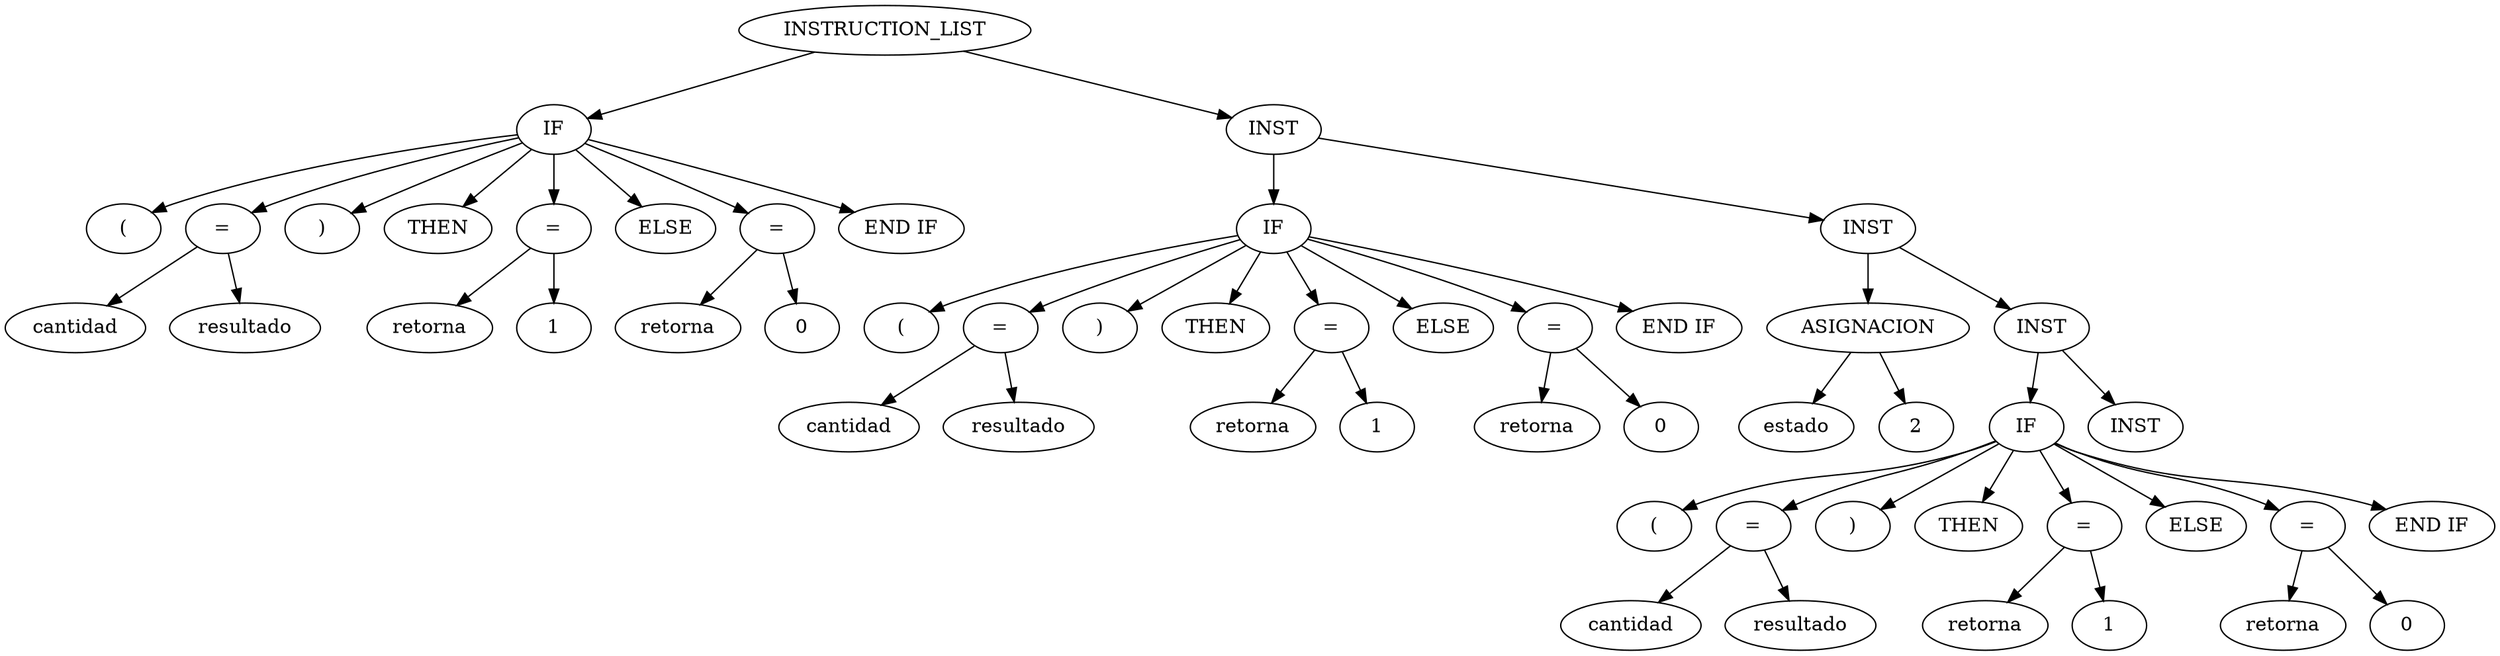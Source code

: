 // AST
digraph {
	151 [label=INSTRUCTION_LIST]
	152 [label=IF]
	153 [label="("]
	154 [label="="]
	155 [label=cantidad]
	156 [label=resultado]
	157 [label=")"]
	158 [label=THEN]
	159 [label="="]
	160 [label=retorna]
	161 [label=1]
	162 [label=ELSE]
	163 [label="="]
	164 [label=retorna]
	165 [label=0]
	166 [label="END IF"]
	167 [label=INST]
	168 [label=IF]
	169 [label="("]
	170 [label="="]
	171 [label=cantidad]
	172 [label=resultado]
	173 [label=")"]
	174 [label=THEN]
	175 [label="="]
	176 [label=retorna]
	177 [label=1]
	178 [label=ELSE]
	179 [label="="]
	180 [label=retorna]
	181 [label=0]
	182 [label="END IF"]
	183 [label=INST]
	184 [label=ASIGNACION]
	185 [label=estado]
	186 [label=2]
	187 [label=INST]
	188 [label=IF]
	189 [label="("]
	190 [label="="]
	191 [label=cantidad]
	192 [label=resultado]
	193 [label=")"]
	194 [label=THEN]
	195 [label="="]
	196 [label=retorna]
	197 [label=1]
	198 [label=ELSE]
	199 [label="="]
	200 [label=retorna]
	201 [label=0]
	202 [label="END IF"]
	203 [label=INST]
	151 -> 152
	152 -> 153
	152 -> 154
	154 -> 155
	154 -> 156
	152 -> 157
	152 -> 158
	152 -> 159
	159 -> 160
	159 -> 161
	152 -> 162
	152 -> 163
	163 -> 164
	163 -> 165
	152 -> 166
	151 -> 167
	167 -> 168
	168 -> 169
	168 -> 170
	170 -> 171
	170 -> 172
	168 -> 173
	168 -> 174
	168 -> 175
	175 -> 176
	175 -> 177
	168 -> 178
	168 -> 179
	179 -> 180
	179 -> 181
	168 -> 182
	167 -> 183
	183 -> 184
	184 -> 185
	184 -> 186
	183 -> 187
	187 -> 188
	188 -> 189
	188 -> 190
	190 -> 191
	190 -> 192
	188 -> 193
	188 -> 194
	188 -> 195
	195 -> 196
	195 -> 197
	188 -> 198
	188 -> 199
	199 -> 200
	199 -> 201
	188 -> 202
	187 -> 203
}
